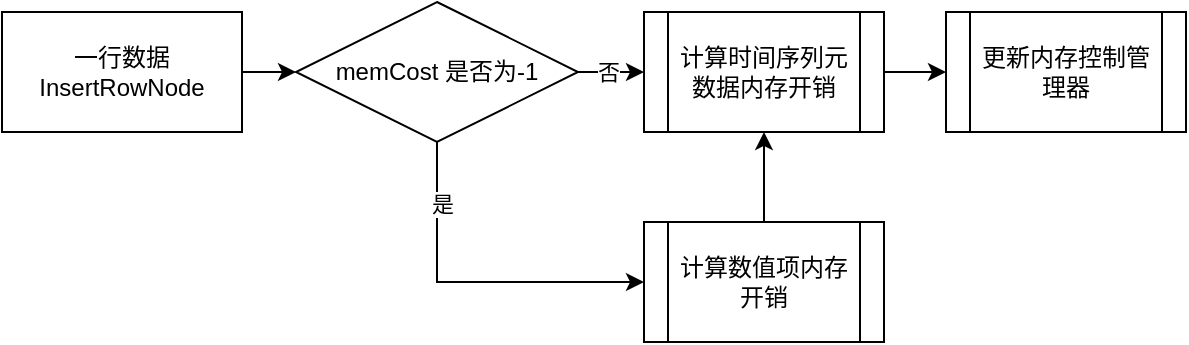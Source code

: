 <mxfile version="23.1.5" type="device">
  <diagram name="第 1 页" id="eaAQ4k371n0inr-MydXo">
    <mxGraphModel dx="1025" dy="854" grid="0" gridSize="10" guides="1" tooltips="1" connect="1" arrows="1" fold="1" page="1" pageScale="1" pageWidth="620" pageHeight="200" math="0" shadow="0">
      <root>
        <mxCell id="0" />
        <mxCell id="1" parent="0" />
        <mxCell id="IuXMKf-ZTQkFYHS39A8S-4" style="edgeStyle=orthogonalEdgeStyle;rounded=0;orthogonalLoop=1;jettySize=auto;html=1;entryX=0;entryY=0.5;entryDx=0;entryDy=0;" parent="1" source="IuXMKf-ZTQkFYHS39A8S-1" target="IuXMKf-ZTQkFYHS39A8S-3" edge="1">
          <mxGeometry relative="1" as="geometry" />
        </mxCell>
        <mxCell id="IuXMKf-ZTQkFYHS39A8S-1" value="一行数据&lt;br&gt;InsertRowNode" style="rounded=0;whiteSpace=wrap;html=1;" parent="1" vertex="1">
          <mxGeometry x="18" y="17" width="120" height="60" as="geometry" />
        </mxCell>
        <mxCell id="WKaqem1DAdzORvuqxG_O-2" style="edgeStyle=orthogonalEdgeStyle;rounded=0;orthogonalLoop=1;jettySize=auto;html=1;" edge="1" parent="1" source="IuXMKf-ZTQkFYHS39A8S-3" target="IuXMKf-ZTQkFYHS39A8S-6">
          <mxGeometry relative="1" as="geometry" />
        </mxCell>
        <mxCell id="WKaqem1DAdzORvuqxG_O-3" value="否" style="edgeLabel;html=1;align=center;verticalAlign=middle;resizable=0;points=[];" vertex="1" connectable="0" parent="WKaqem1DAdzORvuqxG_O-2">
          <mxGeometry x="-0.769" relative="1" as="geometry">
            <mxPoint x="9" as="offset" />
          </mxGeometry>
        </mxCell>
        <mxCell id="WKaqem1DAdzORvuqxG_O-4" style="edgeStyle=orthogonalEdgeStyle;rounded=0;orthogonalLoop=1;jettySize=auto;html=1;entryX=0;entryY=0.5;entryDx=0;entryDy=0;exitX=0.5;exitY=1;exitDx=0;exitDy=0;" edge="1" parent="1" source="IuXMKf-ZTQkFYHS39A8S-3" target="IuXMKf-ZTQkFYHS39A8S-5">
          <mxGeometry relative="1" as="geometry" />
        </mxCell>
        <mxCell id="WKaqem1DAdzORvuqxG_O-6" value="是" style="edgeLabel;html=1;align=center;verticalAlign=middle;resizable=0;points=[];" vertex="1" connectable="0" parent="WKaqem1DAdzORvuqxG_O-4">
          <mxGeometry x="-0.647" y="2" relative="1" as="geometry">
            <mxPoint as="offset" />
          </mxGeometry>
        </mxCell>
        <mxCell id="IuXMKf-ZTQkFYHS39A8S-3" value="memCost 是否为-1" style="rhombus;whiteSpace=wrap;html=1;" parent="1" vertex="1">
          <mxGeometry x="165" y="12" width="141" height="70" as="geometry" />
        </mxCell>
        <mxCell id="WKaqem1DAdzORvuqxG_O-8" style="edgeStyle=orthogonalEdgeStyle;rounded=0;orthogonalLoop=1;jettySize=auto;html=1;entryX=0.5;entryY=1;entryDx=0;entryDy=0;" edge="1" parent="1" source="IuXMKf-ZTQkFYHS39A8S-5" target="IuXMKf-ZTQkFYHS39A8S-6">
          <mxGeometry relative="1" as="geometry" />
        </mxCell>
        <mxCell id="IuXMKf-ZTQkFYHS39A8S-5" value="计算数值项内存开销" style="shape=process;whiteSpace=wrap;html=1;backgroundOutline=1;" parent="1" vertex="1">
          <mxGeometry x="339" y="122" width="120" height="60" as="geometry" />
        </mxCell>
        <mxCell id="WKaqem1DAdzORvuqxG_O-1" style="edgeStyle=orthogonalEdgeStyle;rounded=0;orthogonalLoop=1;jettySize=auto;html=1;entryX=0;entryY=0.5;entryDx=0;entryDy=0;" edge="1" parent="1" source="IuXMKf-ZTQkFYHS39A8S-6" target="IuXMKf-ZTQkFYHS39A8S-7">
          <mxGeometry relative="1" as="geometry" />
        </mxCell>
        <mxCell id="IuXMKf-ZTQkFYHS39A8S-6" value="计算时间序列元数据内存开销" style="shape=process;whiteSpace=wrap;html=1;backgroundOutline=1;" parent="1" vertex="1">
          <mxGeometry x="339" y="17" width="120" height="60" as="geometry" />
        </mxCell>
        <mxCell id="IuXMKf-ZTQkFYHS39A8S-7" value="更新内存控制管理器" style="shape=process;whiteSpace=wrap;html=1;backgroundOutline=1;" parent="1" vertex="1">
          <mxGeometry x="490" y="17" width="120" height="60" as="geometry" />
        </mxCell>
      </root>
    </mxGraphModel>
  </diagram>
</mxfile>
